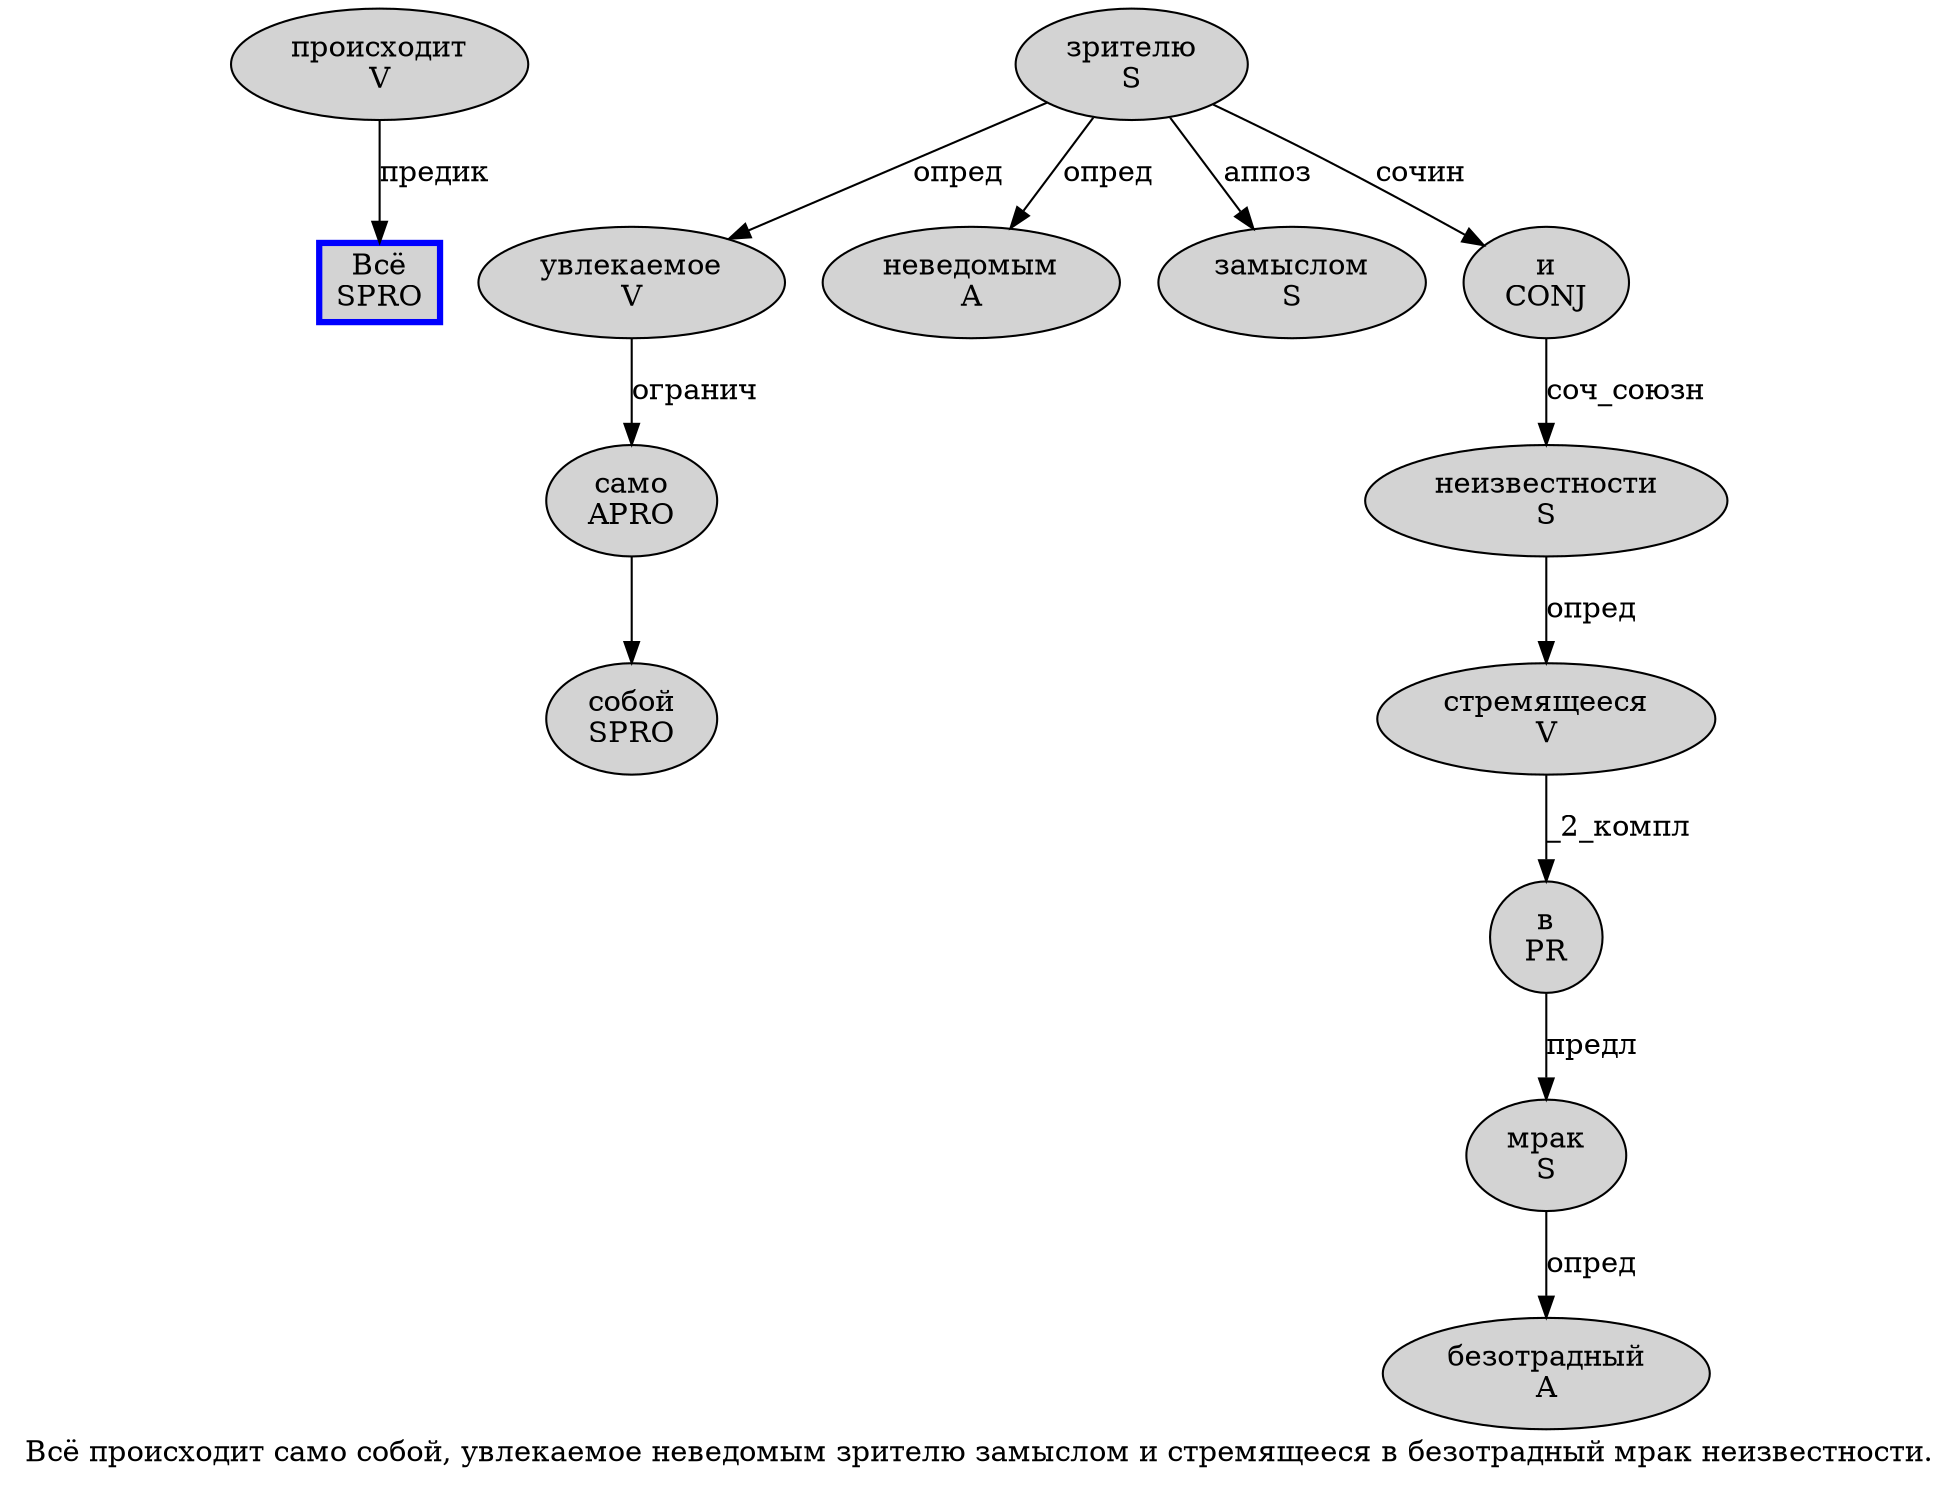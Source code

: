 digraph SENTENCE_2530 {
	graph [label="Всё происходит само собой, увлекаемое неведомым зрителю замыслом и стремящееся в безотрадный мрак неизвестности."]
	node [style=filled]
		0 [label="Всё
SPRO" color=blue fillcolor=lightgray penwidth=3 shape=box]
		1 [label="происходит
V" color="" fillcolor=lightgray penwidth=1 shape=ellipse]
		2 [label="само
APRO" color="" fillcolor=lightgray penwidth=1 shape=ellipse]
		3 [label="собой
SPRO" color="" fillcolor=lightgray penwidth=1 shape=ellipse]
		5 [label="увлекаемое
V" color="" fillcolor=lightgray penwidth=1 shape=ellipse]
		6 [label="неведомым
A" color="" fillcolor=lightgray penwidth=1 shape=ellipse]
		7 [label="зрителю
S" color="" fillcolor=lightgray penwidth=1 shape=ellipse]
		8 [label="замыслом
S" color="" fillcolor=lightgray penwidth=1 shape=ellipse]
		9 [label="и
CONJ" color="" fillcolor=lightgray penwidth=1 shape=ellipse]
		10 [label="стремящееся
V" color="" fillcolor=lightgray penwidth=1 shape=ellipse]
		11 [label="в
PR" color="" fillcolor=lightgray penwidth=1 shape=ellipse]
		12 [label="безотрадный
A" color="" fillcolor=lightgray penwidth=1 shape=ellipse]
		13 [label="мрак
S" color="" fillcolor=lightgray penwidth=1 shape=ellipse]
		14 [label="неизвестности
S" color="" fillcolor=lightgray penwidth=1 shape=ellipse]
			1 -> 0 [label="предик"]
			9 -> 14 [label="соч_союзн"]
			11 -> 13 [label="предл"]
			10 -> 11 [label="_2_компл"]
			5 -> 2 [label="огранич"]
			7 -> 5 [label="опред"]
			7 -> 6 [label="опред"]
			7 -> 8 [label="аппоз"]
			7 -> 9 [label="сочин"]
			14 -> 10 [label="опред"]
			2 -> 3
			13 -> 12 [label="опред"]
}